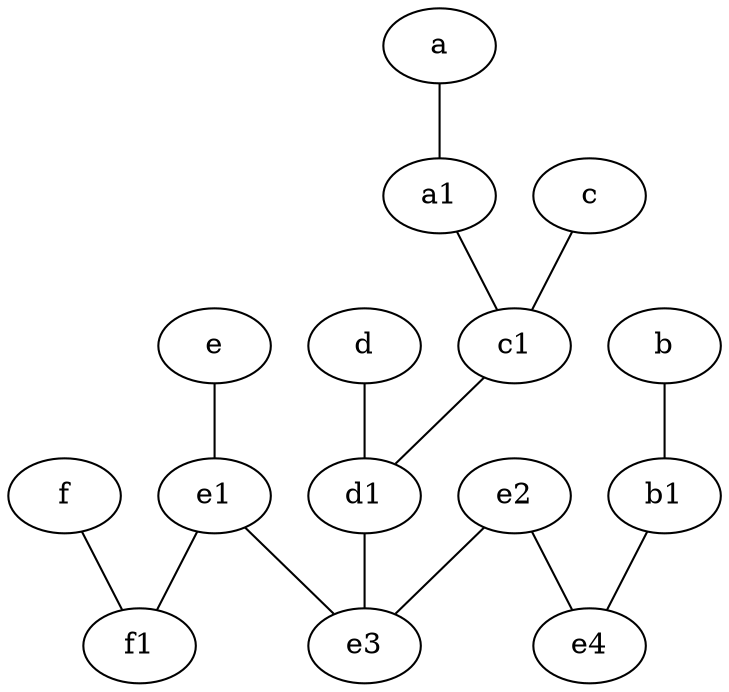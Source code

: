 graph {
	node [labelfontsize=50]
	d1 [labelfontsize=50 pos="3,5!"]
	f1 [labelfontsize=50 pos="3,8!"]
	a1 [labelfontsize=50 pos="8,3!"]
	c1 [labelfontsize=50 pos="4.5,3!"]
	f [labelfontsize=50 pos="3,9!"]
	e4 [labelfontsize=50]
	b1 [labelfontsize=50 pos="9,4!"]
	e1 [labelfontsize=50 pos="7,7!"]
	e3 [labelfontsize=50]
	e2 [labelfontsize=50]
	c -- c1
	d1 -- e3
	d -- d1
	e1 -- e3
	f -- f1
	b1 -- e4
	e2 -- e3
	e1 -- f1
	e2 -- e4
	a -- a1
	a1 -- c1
	b -- b1
	e -- e1
	c1 -- d1
}
